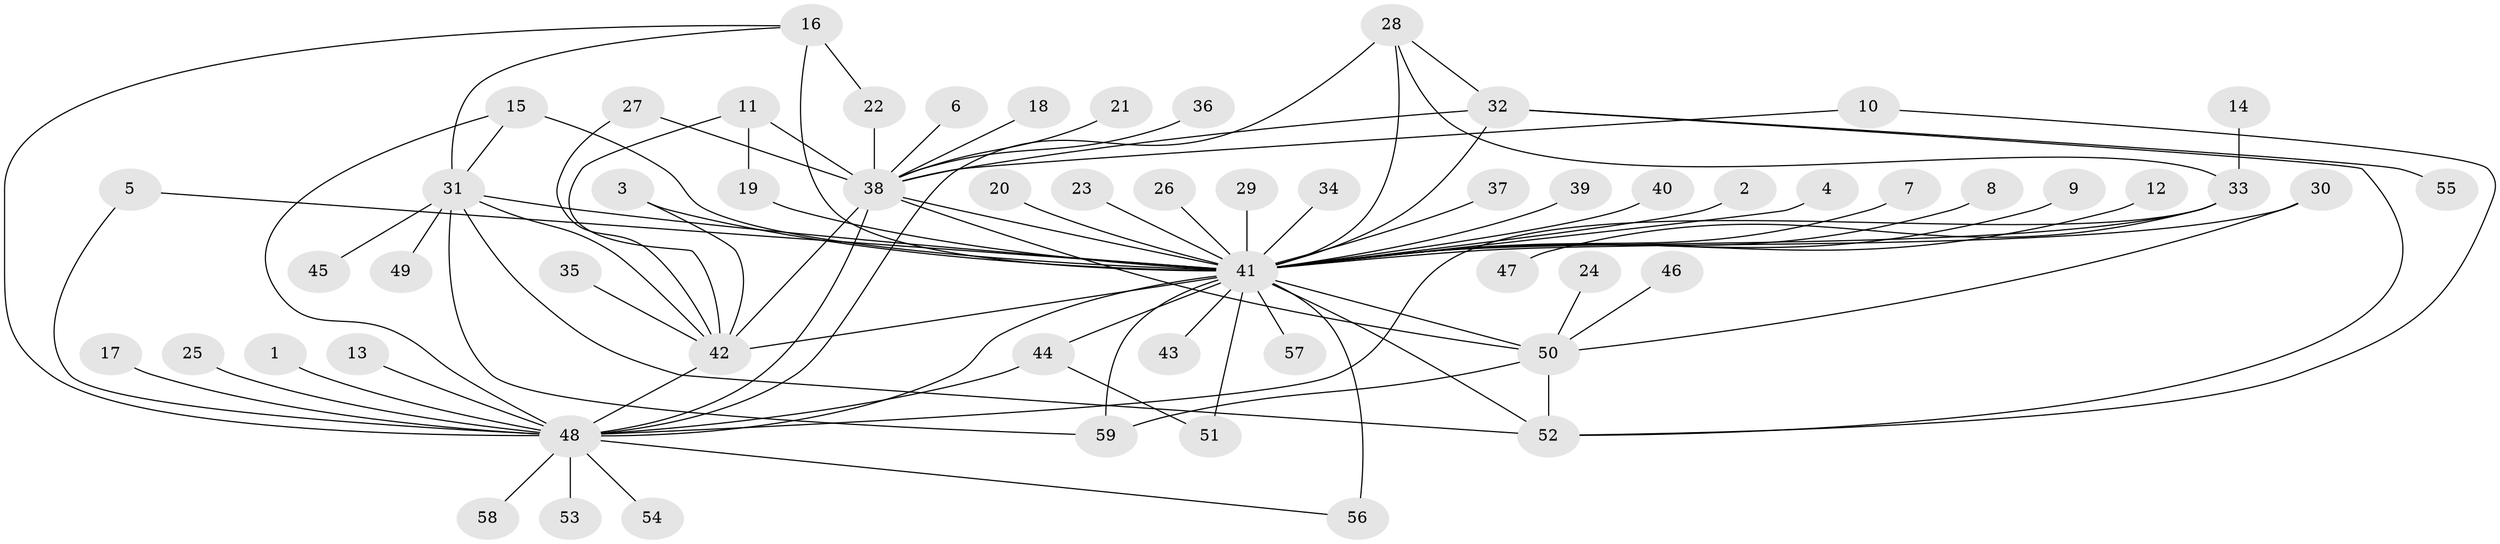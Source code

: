// original degree distribution, {5: 0.05128205128205128, 31: 0.008547008547008548, 16: 0.008547008547008548, 13: 0.017094017094017096, 6: 0.02564102564102564, 4: 0.05982905982905983, 1: 0.4700854700854701, 18: 0.008547008547008548, 3: 0.19658119658119658, 2: 0.1452991452991453, 7: 0.008547008547008548}
// Generated by graph-tools (version 1.1) at 2025/49/03/09/25 03:49:56]
// undirected, 59 vertices, 88 edges
graph export_dot {
graph [start="1"]
  node [color=gray90,style=filled];
  1;
  2;
  3;
  4;
  5;
  6;
  7;
  8;
  9;
  10;
  11;
  12;
  13;
  14;
  15;
  16;
  17;
  18;
  19;
  20;
  21;
  22;
  23;
  24;
  25;
  26;
  27;
  28;
  29;
  30;
  31;
  32;
  33;
  34;
  35;
  36;
  37;
  38;
  39;
  40;
  41;
  42;
  43;
  44;
  45;
  46;
  47;
  48;
  49;
  50;
  51;
  52;
  53;
  54;
  55;
  56;
  57;
  58;
  59;
  1 -- 48 [weight=1.0];
  2 -- 41 [weight=1.0];
  3 -- 41 [weight=1.0];
  3 -- 42 [weight=1.0];
  4 -- 41 [weight=1.0];
  5 -- 41 [weight=1.0];
  5 -- 48 [weight=1.0];
  6 -- 38 [weight=1.0];
  7 -- 41 [weight=1.0];
  8 -- 41 [weight=1.0];
  9 -- 41 [weight=2.0];
  10 -- 38 [weight=1.0];
  10 -- 52 [weight=1.0];
  11 -- 19 [weight=1.0];
  11 -- 38 [weight=1.0];
  11 -- 42 [weight=1.0];
  12 -- 41 [weight=1.0];
  13 -- 48 [weight=1.0];
  14 -- 33 [weight=1.0];
  15 -- 31 [weight=1.0];
  15 -- 41 [weight=1.0];
  15 -- 48 [weight=1.0];
  16 -- 22 [weight=1.0];
  16 -- 31 [weight=1.0];
  16 -- 41 [weight=2.0];
  16 -- 48 [weight=1.0];
  17 -- 48 [weight=1.0];
  18 -- 38 [weight=1.0];
  19 -- 41 [weight=1.0];
  20 -- 41 [weight=1.0];
  21 -- 38 [weight=1.0];
  22 -- 38 [weight=1.0];
  23 -- 41 [weight=1.0];
  24 -- 50 [weight=1.0];
  25 -- 48 [weight=1.0];
  26 -- 41 [weight=1.0];
  27 -- 38 [weight=1.0];
  27 -- 42 [weight=1.0];
  28 -- 32 [weight=1.0];
  28 -- 33 [weight=1.0];
  28 -- 41 [weight=2.0];
  28 -- 48 [weight=1.0];
  29 -- 41 [weight=1.0];
  30 -- 41 [weight=1.0];
  30 -- 50 [weight=1.0];
  31 -- 41 [weight=3.0];
  31 -- 42 [weight=1.0];
  31 -- 45 [weight=1.0];
  31 -- 49 [weight=1.0];
  31 -- 52 [weight=1.0];
  31 -- 59 [weight=1.0];
  32 -- 38 [weight=1.0];
  32 -- 41 [weight=1.0];
  32 -- 52 [weight=1.0];
  32 -- 55 [weight=1.0];
  33 -- 41 [weight=1.0];
  33 -- 47 [weight=1.0];
  33 -- 48 [weight=1.0];
  34 -- 41 [weight=1.0];
  35 -- 42 [weight=1.0];
  36 -- 38 [weight=1.0];
  37 -- 41 [weight=1.0];
  38 -- 41 [weight=2.0];
  38 -- 42 [weight=1.0];
  38 -- 48 [weight=1.0];
  38 -- 50 [weight=1.0];
  39 -- 41 [weight=1.0];
  40 -- 41 [weight=1.0];
  41 -- 42 [weight=2.0];
  41 -- 43 [weight=1.0];
  41 -- 44 [weight=2.0];
  41 -- 48 [weight=1.0];
  41 -- 50 [weight=1.0];
  41 -- 51 [weight=1.0];
  41 -- 52 [weight=1.0];
  41 -- 56 [weight=3.0];
  41 -- 57 [weight=1.0];
  41 -- 59 [weight=1.0];
  42 -- 48 [weight=1.0];
  44 -- 48 [weight=1.0];
  44 -- 51 [weight=1.0];
  46 -- 50 [weight=1.0];
  48 -- 53 [weight=1.0];
  48 -- 54 [weight=1.0];
  48 -- 56 [weight=1.0];
  48 -- 58 [weight=1.0];
  50 -- 52 [weight=1.0];
  50 -- 59 [weight=1.0];
}
